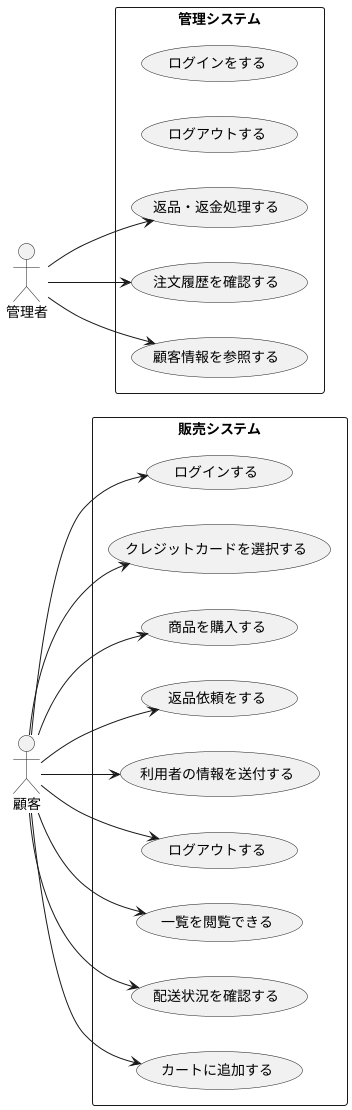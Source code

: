 @startuml BBショップユースケース図 
left to right direction 
actor 顧客 as U 
actor 管理者 as M 

rectangle 販売システム {  
  usecase "ログインする" as UC1   
  usecase "クレジットカードを選択する" as UC2   
  usecase "商品を購入する" as UC3   
  usecase "返品依頼をする" as UC4   
  usecase "利用者の情報を送付する" as UC5   
  usecase "ログアウトする" as UC6
  usecase "一覧を閲覧できる" as UC13
  usecase "配送状況を確認する" as UC15
  usecase "カートに追加する" as UC17

}  

rectangle  管理システム{ 
  usecase "ログインをする"
  usecase "ログアウトする" 
  usecase "返品・返金処理する" as UC7      
  usecase "注文履歴を確認する" as UC11
  usecase "顧客情報を参照する" as UC16

}  


U --> UC1 
U --> UC2 
U --> UC3 
U --> UC4 
U --> UC5 
U --> UC6 
U --> UC13
U --> UC15 
U --> UC17

M --> UC7 
M --> UC11
M --> UC16

@enduml
 
